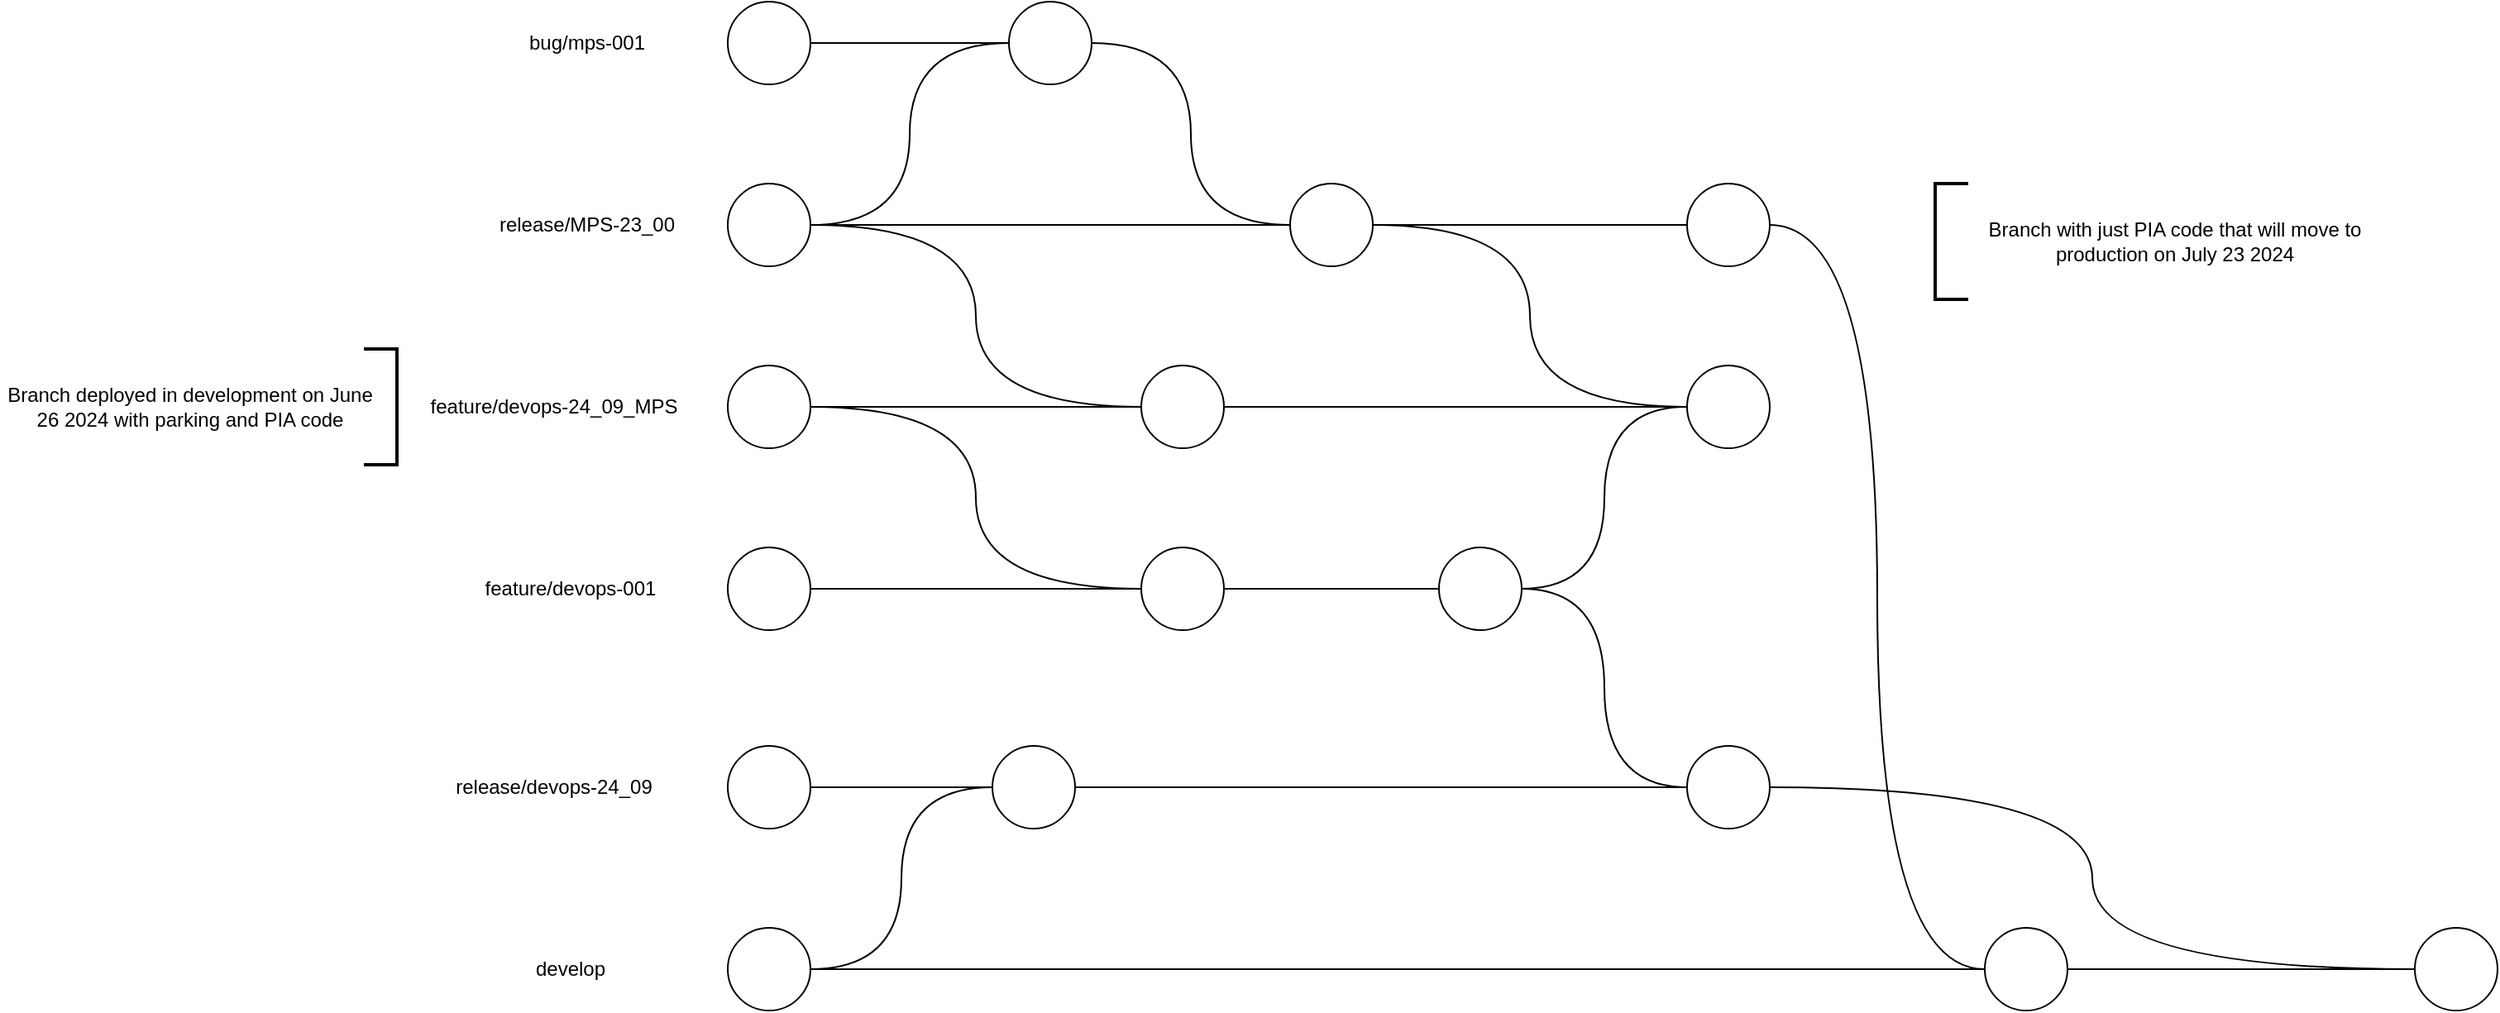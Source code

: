 <mxfile version="23.1.6" type="github">
  <diagram name="Development" id="eeyut3SxSusFgIO9hVx5">
    <mxGraphModel dx="2460" dy="1044" grid="1" gridSize="10" guides="1" tooltips="1" connect="1" arrows="1" fold="1" page="1" pageScale="1" pageWidth="827" pageHeight="1169" math="0" shadow="0">
      <root>
        <mxCell id="0" />
        <mxCell id="1" parent="0" />
        <mxCell id="MfMNXTxOwf2Tx_STZ4ac-11" style="edgeStyle=orthogonalEdgeStyle;rounded=0;orthogonalLoop=1;jettySize=auto;html=1;endArrow=none;endFill=0;" edge="1" parent="1" source="MfMNXTxOwf2Tx_STZ4ac-1" target="MfMNXTxOwf2Tx_STZ4ac-9">
          <mxGeometry relative="1" as="geometry" />
        </mxCell>
        <mxCell id="MfMNXTxOwf2Tx_STZ4ac-19" style="edgeStyle=orthogonalEdgeStyle;rounded=0;orthogonalLoop=1;jettySize=auto;html=1;entryX=0;entryY=0.5;entryDx=0;entryDy=0;curved=1;endArrow=none;endFill=0;" edge="1" parent="1" source="MfMNXTxOwf2Tx_STZ4ac-1" target="MfMNXTxOwf2Tx_STZ4ac-6">
          <mxGeometry relative="1" as="geometry" />
        </mxCell>
        <mxCell id="MfMNXTxOwf2Tx_STZ4ac-23" style="edgeStyle=orthogonalEdgeStyle;rounded=0;orthogonalLoop=1;jettySize=auto;html=1;entryX=0;entryY=0.5;entryDx=0;entryDy=0;endArrow=none;endFill=0;curved=1;" edge="1" parent="1" source="MfMNXTxOwf2Tx_STZ4ac-1" target="MfMNXTxOwf2Tx_STZ4ac-3">
          <mxGeometry relative="1" as="geometry" />
        </mxCell>
        <mxCell id="MfMNXTxOwf2Tx_STZ4ac-1" value="" style="ellipse;whiteSpace=wrap;html=1;aspect=fixed;" vertex="1" parent="1">
          <mxGeometry x="40" y="330" width="50" height="50" as="geometry" />
        </mxCell>
        <mxCell id="MfMNXTxOwf2Tx_STZ4ac-7" style="edgeStyle=orthogonalEdgeStyle;rounded=0;orthogonalLoop=1;jettySize=auto;html=1;endArrow=none;endFill=0;" edge="1" parent="1" source="MfMNXTxOwf2Tx_STZ4ac-2" target="MfMNXTxOwf2Tx_STZ4ac-6">
          <mxGeometry relative="1" as="geometry" />
        </mxCell>
        <mxCell id="MfMNXTxOwf2Tx_STZ4ac-27" style="edgeStyle=orthogonalEdgeStyle;rounded=0;orthogonalLoop=1;jettySize=auto;html=1;entryX=0;entryY=0.5;entryDx=0;entryDy=0;curved=1;endArrow=none;endFill=0;" edge="1" parent="1" source="MfMNXTxOwf2Tx_STZ4ac-2" target="MfMNXTxOwf2Tx_STZ4ac-21">
          <mxGeometry relative="1" as="geometry" />
        </mxCell>
        <mxCell id="MfMNXTxOwf2Tx_STZ4ac-2" value="" style="ellipse;whiteSpace=wrap;html=1;aspect=fixed;" vertex="1" parent="1">
          <mxGeometry x="40" y="440" width="50" height="50" as="geometry" />
        </mxCell>
        <mxCell id="MfMNXTxOwf2Tx_STZ4ac-25" style="edgeStyle=orthogonalEdgeStyle;rounded=0;orthogonalLoop=1;jettySize=auto;html=1;entryX=0;entryY=0.5;entryDx=0;entryDy=0;endArrow=none;endFill=0;curved=1;" edge="1" parent="1" source="MfMNXTxOwf2Tx_STZ4ac-3" target="MfMNXTxOwf2Tx_STZ4ac-9">
          <mxGeometry relative="1" as="geometry" />
        </mxCell>
        <mxCell id="MfMNXTxOwf2Tx_STZ4ac-3" value="" style="ellipse;whiteSpace=wrap;html=1;aspect=fixed;" vertex="1" parent="1">
          <mxGeometry x="210" y="220" width="50" height="50" as="geometry" />
        </mxCell>
        <mxCell id="MfMNXTxOwf2Tx_STZ4ac-4" value="release/MPS-23_00" style="text;html=1;align=center;verticalAlign=middle;whiteSpace=wrap;rounded=0;" vertex="1" parent="1">
          <mxGeometry x="-120" y="340" width="150" height="30" as="geometry" />
        </mxCell>
        <mxCell id="MfMNXTxOwf2Tx_STZ4ac-5" value="feature/devops-24_09_MPS&lt;span dir=&quot;ltr&quot; class=&quot;ui-provider byi byj gr bff bfg bfh bfi bfj bfk bfl bfm bfn bfo bfp bfq bfr bfs bft bfu bfv byk byl bfy bfz bga bgb bgc bgd bge bgf bgg bgh bgi bgj bgk&quot;&gt;&lt;/span&gt;&lt;span dir=&quot;ltr&quot; class=&quot;ui-provider byi byj gr bff bfg bfh bfi bfj bfk bfl bfm bfn bfo bfp bfq bfr bfs bft bfu bfv byk byl bfy bfz bga bgb bgc bgd bge bgf bgg bgh bgi bgj bgk&quot;&gt;&lt;/span&gt;" style="text;html=1;align=center;verticalAlign=middle;whiteSpace=wrap;rounded=0;" vertex="1" parent="1">
          <mxGeometry x="-160" y="450" width="190" height="30" as="geometry" />
        </mxCell>
        <mxCell id="MfMNXTxOwf2Tx_STZ4ac-14" style="edgeStyle=orthogonalEdgeStyle;rounded=0;orthogonalLoop=1;jettySize=auto;html=1;endArrow=none;endFill=0;curved=1;" edge="1" parent="1" source="MfMNXTxOwf2Tx_STZ4ac-6" target="MfMNXTxOwf2Tx_STZ4ac-13">
          <mxGeometry relative="1" as="geometry" />
        </mxCell>
        <mxCell id="MfMNXTxOwf2Tx_STZ4ac-6" value="" style="ellipse;whiteSpace=wrap;html=1;aspect=fixed;" vertex="1" parent="1">
          <mxGeometry x="290" y="440" width="50" height="50" as="geometry" />
        </mxCell>
        <mxCell id="MfMNXTxOwf2Tx_STZ4ac-15" style="edgeStyle=orthogonalEdgeStyle;rounded=0;orthogonalLoop=1;jettySize=auto;html=1;entryX=0;entryY=0.5;entryDx=0;entryDy=0;endArrow=none;endFill=0;curved=1;" edge="1" parent="1" source="MfMNXTxOwf2Tx_STZ4ac-9" target="MfMNXTxOwf2Tx_STZ4ac-13">
          <mxGeometry relative="1" as="geometry" />
        </mxCell>
        <mxCell id="MfMNXTxOwf2Tx_STZ4ac-48" style="edgeStyle=orthogonalEdgeStyle;rounded=0;orthogonalLoop=1;jettySize=auto;html=1;endArrow=none;endFill=0;" edge="1" parent="1" source="MfMNXTxOwf2Tx_STZ4ac-9" target="MfMNXTxOwf2Tx_STZ4ac-47">
          <mxGeometry relative="1" as="geometry" />
        </mxCell>
        <mxCell id="MfMNXTxOwf2Tx_STZ4ac-9" value="" style="ellipse;whiteSpace=wrap;html=1;aspect=fixed;" vertex="1" parent="1">
          <mxGeometry x="380" y="330" width="50" height="50" as="geometry" />
        </mxCell>
        <mxCell id="MfMNXTxOwf2Tx_STZ4ac-10" value="bug/mps-001" style="text;html=1;align=center;verticalAlign=middle;whiteSpace=wrap;rounded=0;" vertex="1" parent="1">
          <mxGeometry x="-120" y="230" width="150" height="30" as="geometry" />
        </mxCell>
        <mxCell id="MfMNXTxOwf2Tx_STZ4ac-46" style="edgeStyle=orthogonalEdgeStyle;rounded=0;orthogonalLoop=1;jettySize=auto;html=1;entryX=0;entryY=0.5;entryDx=0;entryDy=0;curved=1;endArrow=none;endFill=0;exitX=1;exitY=0.5;exitDx=0;exitDy=0;" edge="1" parent="1" source="MfMNXTxOwf2Tx_STZ4ac-47" target="MfMNXTxOwf2Tx_STZ4ac-42">
          <mxGeometry relative="1" as="geometry" />
        </mxCell>
        <mxCell id="MfMNXTxOwf2Tx_STZ4ac-13" value="" style="ellipse;whiteSpace=wrap;html=1;aspect=fixed;" vertex="1" parent="1">
          <mxGeometry x="620" y="440" width="50" height="50" as="geometry" />
        </mxCell>
        <mxCell id="MfMNXTxOwf2Tx_STZ4ac-26" style="edgeStyle=orthogonalEdgeStyle;rounded=0;orthogonalLoop=1;jettySize=auto;html=1;curved=1;endArrow=none;endFill=0;" edge="1" parent="1" source="MfMNXTxOwf2Tx_STZ4ac-17" target="MfMNXTxOwf2Tx_STZ4ac-21">
          <mxGeometry relative="1" as="geometry" />
        </mxCell>
        <mxCell id="MfMNXTxOwf2Tx_STZ4ac-17" value="" style="ellipse;whiteSpace=wrap;html=1;aspect=fixed;" vertex="1" parent="1">
          <mxGeometry x="40" y="550" width="50" height="50" as="geometry" />
        </mxCell>
        <mxCell id="MfMNXTxOwf2Tx_STZ4ac-18" value="feature/devops-001" style="text;html=1;align=center;verticalAlign=middle;whiteSpace=wrap;rounded=0;" vertex="1" parent="1">
          <mxGeometry x="-130" y="560" width="150" height="30" as="geometry" />
        </mxCell>
        <mxCell id="MfMNXTxOwf2Tx_STZ4ac-29" style="edgeStyle=orthogonalEdgeStyle;rounded=0;orthogonalLoop=1;jettySize=auto;html=1;curved=1;endArrow=none;endFill=0;" edge="1" parent="1" source="MfMNXTxOwf2Tx_STZ4ac-21" target="MfMNXTxOwf2Tx_STZ4ac-28">
          <mxGeometry relative="1" as="geometry" />
        </mxCell>
        <mxCell id="MfMNXTxOwf2Tx_STZ4ac-21" value="" style="ellipse;whiteSpace=wrap;html=1;aspect=fixed;" vertex="1" parent="1">
          <mxGeometry x="290" y="550" width="50" height="50" as="geometry" />
        </mxCell>
        <mxCell id="MfMNXTxOwf2Tx_STZ4ac-24" style="edgeStyle=orthogonalEdgeStyle;rounded=0;orthogonalLoop=1;jettySize=auto;html=1;endArrow=none;endFill=0;" edge="1" parent="1" source="MfMNXTxOwf2Tx_STZ4ac-22">
          <mxGeometry relative="1" as="geometry">
            <mxPoint x="210" y="245" as="targetPoint" />
          </mxGeometry>
        </mxCell>
        <mxCell id="MfMNXTxOwf2Tx_STZ4ac-22" value="" style="ellipse;whiteSpace=wrap;html=1;aspect=fixed;" vertex="1" parent="1">
          <mxGeometry x="40" y="220" width="50" height="50" as="geometry" />
        </mxCell>
        <mxCell id="MfMNXTxOwf2Tx_STZ4ac-30" style="edgeStyle=orthogonalEdgeStyle;rounded=0;orthogonalLoop=1;jettySize=auto;html=1;entryX=0;entryY=0.5;entryDx=0;entryDy=0;curved=1;endArrow=none;endFill=0;" edge="1" parent="1" source="MfMNXTxOwf2Tx_STZ4ac-28" target="MfMNXTxOwf2Tx_STZ4ac-13">
          <mxGeometry relative="1" as="geometry" />
        </mxCell>
        <mxCell id="MfMNXTxOwf2Tx_STZ4ac-40" style="edgeStyle=orthogonalEdgeStyle;rounded=0;orthogonalLoop=1;jettySize=auto;html=1;entryX=0;entryY=0.5;entryDx=0;entryDy=0;endArrow=none;endFill=0;curved=1;" edge="1" parent="1" source="MfMNXTxOwf2Tx_STZ4ac-28" target="MfMNXTxOwf2Tx_STZ4ac-50">
          <mxGeometry relative="1" as="geometry">
            <mxPoint x="615" y="695" as="targetPoint" />
          </mxGeometry>
        </mxCell>
        <mxCell id="MfMNXTxOwf2Tx_STZ4ac-28" value="" style="ellipse;whiteSpace=wrap;html=1;aspect=fixed;" vertex="1" parent="1">
          <mxGeometry x="470" y="550" width="50" height="50" as="geometry" />
        </mxCell>
        <mxCell id="MfMNXTxOwf2Tx_STZ4ac-38" style="edgeStyle=orthogonalEdgeStyle;rounded=0;orthogonalLoop=1;jettySize=auto;html=1;entryX=0;entryY=0.5;entryDx=0;entryDy=0;endArrow=none;endFill=0;curved=1;" edge="1" parent="1" source="MfMNXTxOwf2Tx_STZ4ac-32" target="MfMNXTxOwf2Tx_STZ4ac-36">
          <mxGeometry relative="1" as="geometry" />
        </mxCell>
        <mxCell id="MfMNXTxOwf2Tx_STZ4ac-32" value="" style="ellipse;whiteSpace=wrap;html=1;aspect=fixed;" vertex="1" parent="1">
          <mxGeometry x="40" y="670" width="50" height="50" as="geometry" />
        </mxCell>
        <mxCell id="MfMNXTxOwf2Tx_STZ4ac-33" value="release/devops-24_09" style="text;html=1;align=center;verticalAlign=middle;whiteSpace=wrap;rounded=0;" vertex="1" parent="1">
          <mxGeometry x="-160" y="680" width="190" height="30" as="geometry" />
        </mxCell>
        <mxCell id="MfMNXTxOwf2Tx_STZ4ac-37" style="edgeStyle=orthogonalEdgeStyle;rounded=0;orthogonalLoop=1;jettySize=auto;html=1;entryX=0;entryY=0.5;entryDx=0;entryDy=0;endArrow=none;endFill=0;curved=1;" edge="1" parent="1" source="MfMNXTxOwf2Tx_STZ4ac-34" target="MfMNXTxOwf2Tx_STZ4ac-36">
          <mxGeometry relative="1" as="geometry" />
        </mxCell>
        <mxCell id="MfMNXTxOwf2Tx_STZ4ac-44" style="edgeStyle=orthogonalEdgeStyle;rounded=0;orthogonalLoop=1;jettySize=auto;html=1;entryX=0;entryY=0.5;entryDx=0;entryDy=0;curved=1;endArrow=none;endFill=0;" edge="1" parent="1" source="MfMNXTxOwf2Tx_STZ4ac-34" target="MfMNXTxOwf2Tx_STZ4ac-42">
          <mxGeometry relative="1" as="geometry" />
        </mxCell>
        <mxCell id="MfMNXTxOwf2Tx_STZ4ac-34" value="" style="ellipse;whiteSpace=wrap;html=1;aspect=fixed;" vertex="1" parent="1">
          <mxGeometry x="40" y="780" width="50" height="50" as="geometry" />
        </mxCell>
        <mxCell id="MfMNXTxOwf2Tx_STZ4ac-35" value="develop" style="text;html=1;align=center;verticalAlign=middle;whiteSpace=wrap;rounded=0;" vertex="1" parent="1">
          <mxGeometry x="-130" y="790" width="150" height="30" as="geometry" />
        </mxCell>
        <mxCell id="MfMNXTxOwf2Tx_STZ4ac-41" style="edgeStyle=orthogonalEdgeStyle;rounded=0;orthogonalLoop=1;jettySize=auto;html=1;entryX=0;entryY=0.5;entryDx=0;entryDy=0;endArrow=none;endFill=0;curved=1;" edge="1" parent="1" source="MfMNXTxOwf2Tx_STZ4ac-36" target="MfMNXTxOwf2Tx_STZ4ac-50">
          <mxGeometry relative="1" as="geometry">
            <mxPoint x="615" y="695" as="targetPoint" />
          </mxGeometry>
        </mxCell>
        <mxCell id="MfMNXTxOwf2Tx_STZ4ac-36" value="" style="ellipse;whiteSpace=wrap;html=1;aspect=fixed;" vertex="1" parent="1">
          <mxGeometry x="200" y="670" width="50" height="50" as="geometry" />
        </mxCell>
        <mxCell id="MfMNXTxOwf2Tx_STZ4ac-53" style="edgeStyle=orthogonalEdgeStyle;rounded=0;orthogonalLoop=1;jettySize=auto;html=1;endArrow=none;endFill=0;" edge="1" parent="1" source="MfMNXTxOwf2Tx_STZ4ac-42" target="MfMNXTxOwf2Tx_STZ4ac-51">
          <mxGeometry relative="1" as="geometry" />
        </mxCell>
        <mxCell id="MfMNXTxOwf2Tx_STZ4ac-42" value="" style="ellipse;whiteSpace=wrap;html=1;aspect=fixed;" vertex="1" parent="1">
          <mxGeometry x="800" y="780" width="50" height="50" as="geometry" />
        </mxCell>
        <mxCell id="MfMNXTxOwf2Tx_STZ4ac-47" value="" style="ellipse;whiteSpace=wrap;html=1;aspect=fixed;" vertex="1" parent="1">
          <mxGeometry x="620" y="330" width="50" height="50" as="geometry" />
        </mxCell>
        <mxCell id="MfMNXTxOwf2Tx_STZ4ac-54" style="edgeStyle=orthogonalEdgeStyle;rounded=0;orthogonalLoop=1;jettySize=auto;html=1;entryX=0;entryY=0.5;entryDx=0;entryDy=0;curved=1;endArrow=none;endFill=0;" edge="1" parent="1" source="MfMNXTxOwf2Tx_STZ4ac-50" target="MfMNXTxOwf2Tx_STZ4ac-51">
          <mxGeometry relative="1" as="geometry" />
        </mxCell>
        <mxCell id="MfMNXTxOwf2Tx_STZ4ac-50" value="" style="ellipse;whiteSpace=wrap;html=1;aspect=fixed;" vertex="1" parent="1">
          <mxGeometry x="620" y="670" width="50" height="50" as="geometry" />
        </mxCell>
        <mxCell id="MfMNXTxOwf2Tx_STZ4ac-51" value="" style="ellipse;whiteSpace=wrap;html=1;aspect=fixed;" vertex="1" parent="1">
          <mxGeometry x="1060" y="780" width="50" height="50" as="geometry" />
        </mxCell>
        <mxCell id="MfMNXTxOwf2Tx_STZ4ac-55" value="" style="strokeWidth=2;html=1;shape=mxgraph.flowchart.annotation_1;align=left;pointerEvents=1;rotation=-180;" vertex="1" parent="1">
          <mxGeometry x="-180" y="430" width="20" height="70" as="geometry" />
        </mxCell>
        <mxCell id="MfMNXTxOwf2Tx_STZ4ac-56" value="Branch deployed in development on June 26 2024 with parking and PIA code" style="text;html=1;align=center;verticalAlign=middle;whiteSpace=wrap;rounded=0;" vertex="1" parent="1">
          <mxGeometry x="-400" y="450" width="230" height="30" as="geometry" />
        </mxCell>
        <mxCell id="MfMNXTxOwf2Tx_STZ4ac-57" value="" style="strokeWidth=2;html=1;shape=mxgraph.flowchart.annotation_1;align=left;pointerEvents=1;rotation=0;" vertex="1" parent="1">
          <mxGeometry x="770" y="330" width="20" height="70" as="geometry" />
        </mxCell>
        <mxCell id="MfMNXTxOwf2Tx_STZ4ac-58" value="Branch with just PIA code that will move to production on July 23 2024" style="text;html=1;align=center;verticalAlign=middle;whiteSpace=wrap;rounded=0;" vertex="1" parent="1">
          <mxGeometry x="800" y="350" width="230" height="30" as="geometry" />
        </mxCell>
      </root>
    </mxGraphModel>
  </diagram>
</mxfile>
